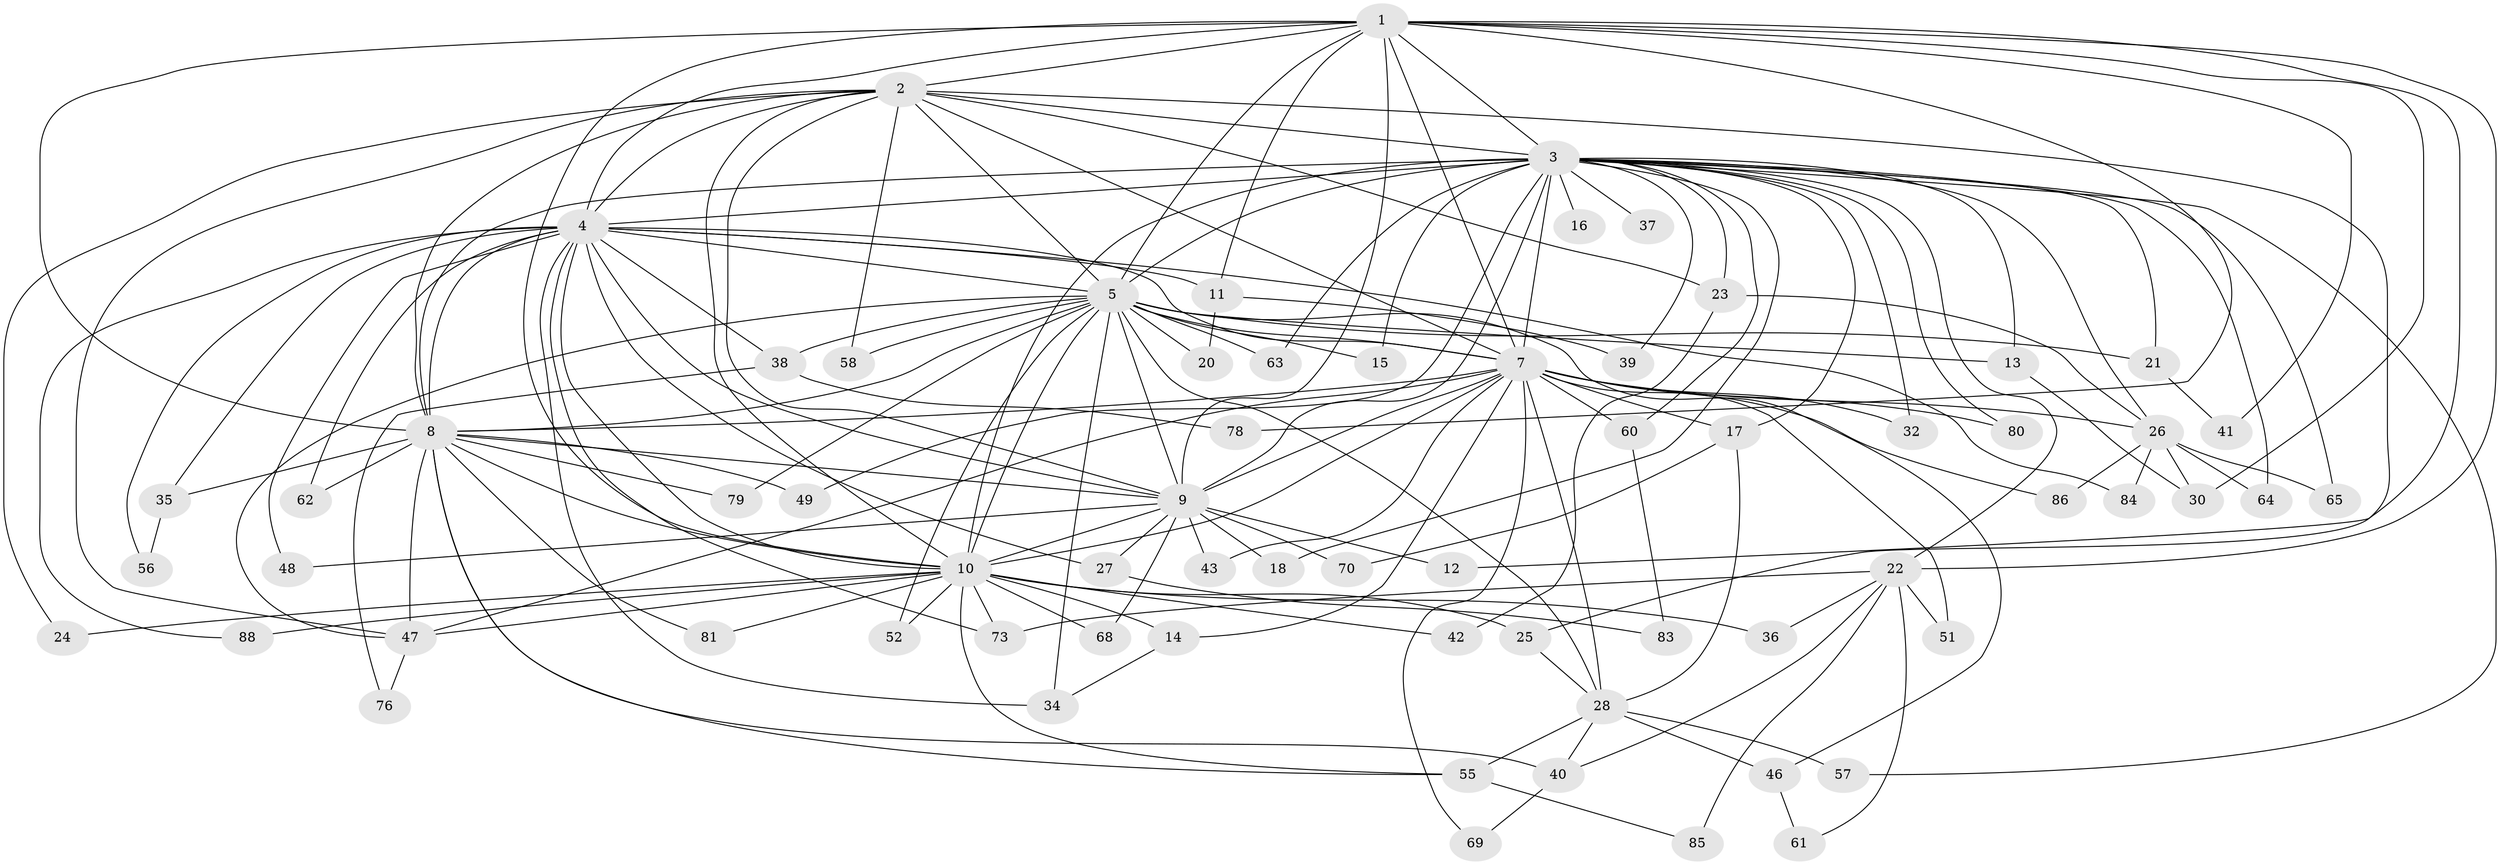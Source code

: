 // Generated by graph-tools (version 1.1) at 2025/23/03/03/25 07:23:37]
// undirected, 68 vertices, 163 edges
graph export_dot {
graph [start="1"]
  node [color=gray90,style=filled];
  1 [super="+59"];
  2 [super="+29"];
  3 [super="+6"];
  4 [super="+67"];
  5 [super="+74"];
  7 [super="+90"];
  8 [super="+71"];
  9 [super="+50"];
  10 [super="+19"];
  11 [super="+91"];
  12;
  13 [super="+87"];
  14;
  15;
  16;
  17 [super="+33"];
  18;
  20;
  21;
  22 [super="+31"];
  23;
  24;
  25;
  26 [super="+44"];
  27;
  28 [super="+53"];
  30;
  32 [super="+82"];
  34;
  35;
  36;
  37 [super="+77"];
  38;
  39;
  40 [super="+45"];
  41;
  42;
  43;
  46;
  47 [super="+54"];
  48;
  49;
  51;
  52;
  55 [super="+75"];
  56;
  57;
  58;
  60;
  61;
  62;
  63 [super="+66"];
  64;
  65 [super="+72"];
  68;
  69;
  70;
  73 [super="+89"];
  76;
  78;
  79;
  80;
  81;
  83;
  84;
  85;
  86;
  88;
  1 -- 2;
  1 -- 3 [weight=2];
  1 -- 4;
  1 -- 5;
  1 -- 7;
  1 -- 8;
  1 -- 9;
  1 -- 10;
  1 -- 11;
  1 -- 12;
  1 -- 22;
  1 -- 41;
  1 -- 78;
  1 -- 30;
  2 -- 3 [weight=2];
  2 -- 4;
  2 -- 5;
  2 -- 7 [weight=2];
  2 -- 8;
  2 -- 9;
  2 -- 10;
  2 -- 23;
  2 -- 24;
  2 -- 25;
  2 -- 58;
  2 -- 47;
  3 -- 4 [weight=2];
  3 -- 5 [weight=2];
  3 -- 7 [weight=2];
  3 -- 8 [weight=2];
  3 -- 9 [weight=3];
  3 -- 10 [weight=2];
  3 -- 15;
  3 -- 17;
  3 -- 18;
  3 -- 21;
  3 -- 23;
  3 -- 26;
  3 -- 32;
  3 -- 49;
  3 -- 57;
  3 -- 64;
  3 -- 65 [weight=2];
  3 -- 13 [weight=2];
  3 -- 16;
  3 -- 80;
  3 -- 22 [weight=2];
  3 -- 37 [weight=2];
  3 -- 39;
  3 -- 60;
  3 -- 63;
  4 -- 5;
  4 -- 7;
  4 -- 8;
  4 -- 9;
  4 -- 10;
  4 -- 11 [weight=2];
  4 -- 27;
  4 -- 35;
  4 -- 38;
  4 -- 48;
  4 -- 56;
  4 -- 62;
  4 -- 73;
  4 -- 84;
  4 -- 88;
  4 -- 34;
  5 -- 7;
  5 -- 8;
  5 -- 9;
  5 -- 10;
  5 -- 13;
  5 -- 15;
  5 -- 20;
  5 -- 21;
  5 -- 28;
  5 -- 34;
  5 -- 38;
  5 -- 46;
  5 -- 52;
  5 -- 58;
  5 -- 63 [weight=2];
  5 -- 79;
  5 -- 47;
  7 -- 8 [weight=2];
  7 -- 9;
  7 -- 10 [weight=2];
  7 -- 14;
  7 -- 17;
  7 -- 26;
  7 -- 32 [weight=2];
  7 -- 43;
  7 -- 51;
  7 -- 60;
  7 -- 69;
  7 -- 80;
  7 -- 86;
  7 -- 47;
  7 -- 28;
  8 -- 9;
  8 -- 10;
  8 -- 35;
  8 -- 47;
  8 -- 49;
  8 -- 62;
  8 -- 79;
  8 -- 81;
  8 -- 40;
  8 -- 55;
  9 -- 10;
  9 -- 12;
  9 -- 18;
  9 -- 27;
  9 -- 43;
  9 -- 48;
  9 -- 68;
  9 -- 70;
  10 -- 14;
  10 -- 24;
  10 -- 25;
  10 -- 36;
  10 -- 47;
  10 -- 52;
  10 -- 55;
  10 -- 68;
  10 -- 73;
  10 -- 81;
  10 -- 88;
  10 -- 42;
  11 -- 20;
  11 -- 39;
  13 -- 30;
  14 -- 34;
  17 -- 70;
  17 -- 28;
  21 -- 41;
  22 -- 36;
  22 -- 51;
  22 -- 85;
  22 -- 40;
  22 -- 61;
  22 -- 73;
  23 -- 42;
  23 -- 26;
  25 -- 28;
  26 -- 30;
  26 -- 64;
  26 -- 84;
  26 -- 86;
  26 -- 65;
  27 -- 83;
  28 -- 40;
  28 -- 46;
  28 -- 57;
  28 -- 55;
  35 -- 56;
  38 -- 76;
  38 -- 78;
  40 -- 69;
  46 -- 61;
  47 -- 76;
  55 -- 85;
  60 -- 83;
}
